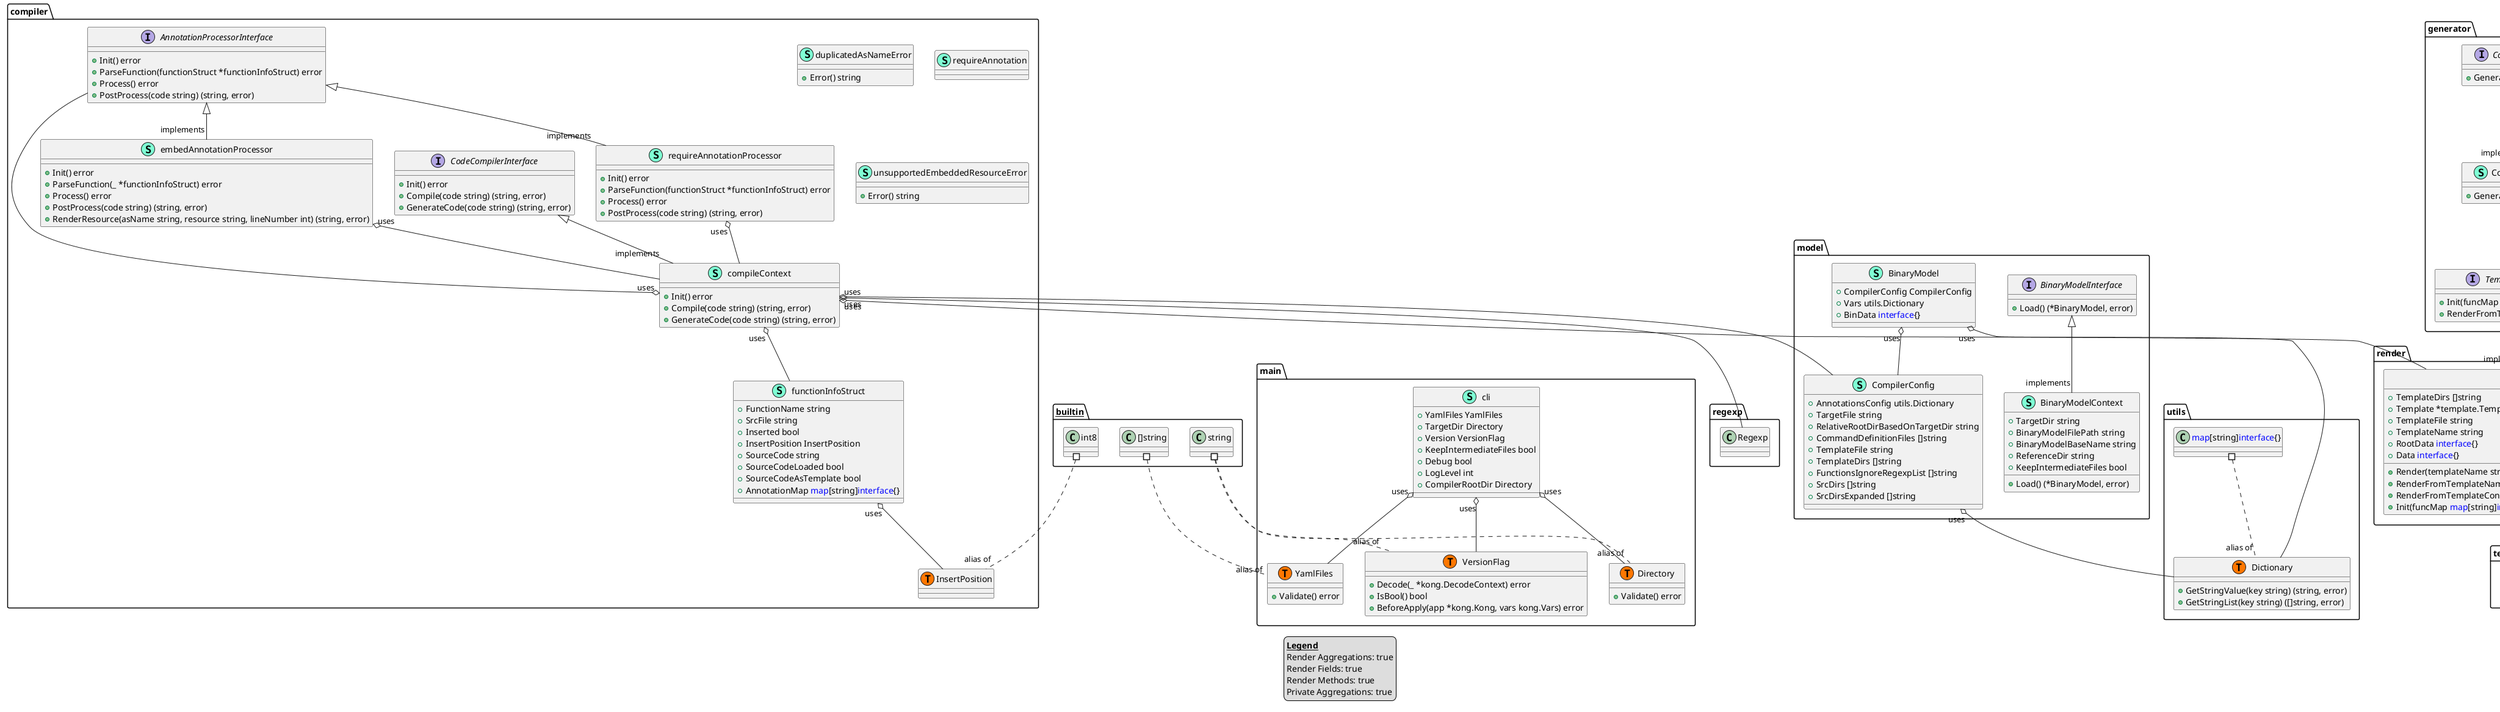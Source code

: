 @startuml
legend
<u><b>Legend</b></u>
Render Aggregations: true
Render Fields: true
Render Methods: true
Private Aggregations: true
end legend
namespace compiler {
    interface AnnotationProcessorInterface  {
        + Init() error
        + ParseFunction(functionStruct *functionInfoStruct) error
        + Process() error
        + PostProcess(code string) (string, error)

    }
    interface CodeCompilerInterface  {
        + Init() error
        + Compile(code string) (string, error)
        + GenerateCode(code string) (string, error)

    }
    class compileContext << (S,Aquamarine) >> {
        + Init() error
        + Compile(code string) (string, error)
        + GenerateCode(code string) (string, error)

    }
    class compiler.InsertPosition << (T, #FF7700) >>  {
    }
    class duplicatedAsNameError << (S,Aquamarine) >> {
        + Error() string

    }
    class embedAnnotationProcessor << (S,Aquamarine) >> {
        + Init() error
        + ParseFunction(_ *functionInfoStruct) error
        + Process() error
        + PostProcess(code string) (string, error)
        + RenderResource(asName string, resource string, lineNumber int) (string, error)

    }
    class functionInfoStruct << (S,Aquamarine) >> {
        + FunctionName string
        + SrcFile string
        + Inserted bool
        + InsertPosition InsertPosition
        + SourceCode string
        + SourceCodeLoaded bool
        + SourceCodeAsTemplate bool
        + AnnotationMap <font color=blue>map</font>[string]<font color=blue>interface</font>{}

    }
    class requireAnnotation << (S,Aquamarine) >> {
    }
    class requireAnnotationProcessor << (S,Aquamarine) >> {
        + Init() error
        + ParseFunction(functionStruct *functionInfoStruct) error
        + Process() error
        + PostProcess(code string) (string, error)

    }
    class unsupportedEmbeddedResourceError << (S,Aquamarine) >> {
        + Error() string

    }
}

"compiler.CodeCompilerInterface" <|-- "implements""compiler.compileContext"
"compiler.AnnotationProcessorInterface" <|-- "implements""compiler.embedAnnotationProcessor"
"compiler.AnnotationProcessorInterface" <|-- "implements""compiler.requireAnnotationProcessor"

"compiler.compileContext""uses" o-- "compiler.AnnotationProcessorInterface"
"compiler.compileContext""uses" o-- "compiler.functionInfoStruct"
"compiler.compileContext""uses" o-- "model.CompilerConfig"
"compiler.compileContext""uses" o-- "regexp.Regexp"
"compiler.compileContext""uses" o-- "render.Context"
"compiler.embedAnnotationProcessor""uses" o-- "compiler.compileContext"
"compiler.functionInfoStruct""uses" o-- "compiler.InsertPosition"
"compiler.requireAnnotationProcessor""uses" o-- "compiler.compileContext"

namespace generator {
    class CodeGeneratorContext << (S,Aquamarine) >> {
        + GenerateCode() (string, error)

    }
    interface CodeGeneratorInterface  {
        + GenerateCode() (string, error)

    }
    interface TemplateRenderingInterface  {
        + Init(funcMap <font color=blue>map</font>[string]<font color=blue>interface</font>{}) error
        + RenderFromTemplateName() (string, error)

    }
}

"generator.CodeGeneratorInterface" <|-- "implements""generator.CodeGeneratorContext"

"generator.CodeGeneratorContext""uses" o-- "generator.TemplateRenderingInterface"

namespace main {
    class Directory << (S,Aquamarine) >> {
        + Validate() error

    }
    class VersionFlag << (S,Aquamarine) >> {
        + Decode(_ *kong.DecodeContext) error
        + IsBool() bool
        + BeforeApply(app *kong.Kong, vars kong.Vars) error

    }
    class YamlFiles << (S,Aquamarine) >> {
        + Validate() error

    }
    class cli << (S,Aquamarine) >> {
        + YamlFiles YamlFiles
        + TargetDir Directory
        + Version VersionFlag
        + KeepIntermediateFiles bool
        + Debug bool
        + LogLevel int
        + CompilerRootDir Directory

    }
    class main.Directory << (T, #FF7700) >>  {
    }
    class main.VersionFlag << (T, #FF7700) >>  {
    }
    class main.YamlFiles << (T, #FF7700) >>  {
    }
}


"main.cli""uses" o-- "main.Directory"
"main.cli""uses" o-- "main.VersionFlag"
"main.cli""uses" o-- "main.YamlFiles"

namespace model {
    class BinaryModel << (S,Aquamarine) >> {
        + CompilerConfig CompilerConfig
        + Vars utils.Dictionary
        + BinData <font color=blue>interface</font>{}

    }
    class BinaryModelContext << (S,Aquamarine) >> {
        + TargetDir string
        + BinaryModelFilePath string
        + BinaryModelBaseName string
        + ReferenceDir string
        + KeepIntermediateFiles bool

        + Load() (*BinaryModel, error)

    }
    interface BinaryModelInterface  {
        + Load() (*BinaryModel, error)

    }
    class CompilerConfig << (S,Aquamarine) >> {
        + AnnotationsConfig utils.Dictionary
        + TargetFile string
        + RelativeRootDirBasedOnTargetDir string
        + CommandDefinitionFiles []string
        + TemplateFile string
        + TemplateDirs []string
        + FunctionsIgnoreRegexpList []string
        + SrcDirs []string
        + SrcDirsExpanded []string

    }
}

"model.BinaryModelInterface" <|-- "implements""model.BinaryModelContext"

"model.BinaryModel""uses" o-- "model.CompilerConfig"
"model.BinaryModel""uses" o-- "utils.Dictionary"
"model.CompilerConfig""uses" o-- "utils.Dictionary"

namespace render {
    class Context << (S,Aquamarine) >> {
        + TemplateDirs []string
        + Template *template.Template
        + TemplateFile string
        + TemplateName string
        + RootData <font color=blue>interface</font>{}
        + Data <font color=blue>interface</font>{}

        + Render(templateName string) (string, error)
        + RenderFromTemplateName() (string, error)
        + RenderFromTemplateContent(templateContent string) (string, error)
        + Init(funcMap <font color=blue>map</font>[string]<font color=blue>interface</font>{}) error

    }
}

"generator.TemplateRenderingInterface" <|-- "implements""render.Context"

"render.Context""uses" o-- "template.Template"

namespace utils {
    class Dictionary << (S,Aquamarine) >> {
        + GetStringValue(key string) (string, error)
        + GetStringList(key string) ([]string, error)

    }
    class utils.Dictionary << (T, #FF7700) >>  {
    }
}



"__builtin__.[]string" #.. "alias of""main.YamlFiles"
"__builtin__.int8" #.. "alias of""compiler.InsertPosition"
"__builtin__.string" #.. "alias of""main.Directory"
"__builtin__.string" #.. "alias of""main.VersionFlag"
"utils.<font color=blue>map</font>[string]<font color=blue>interface</font>{}" #.. "alias of""utils.Dictionary"
@enduml
